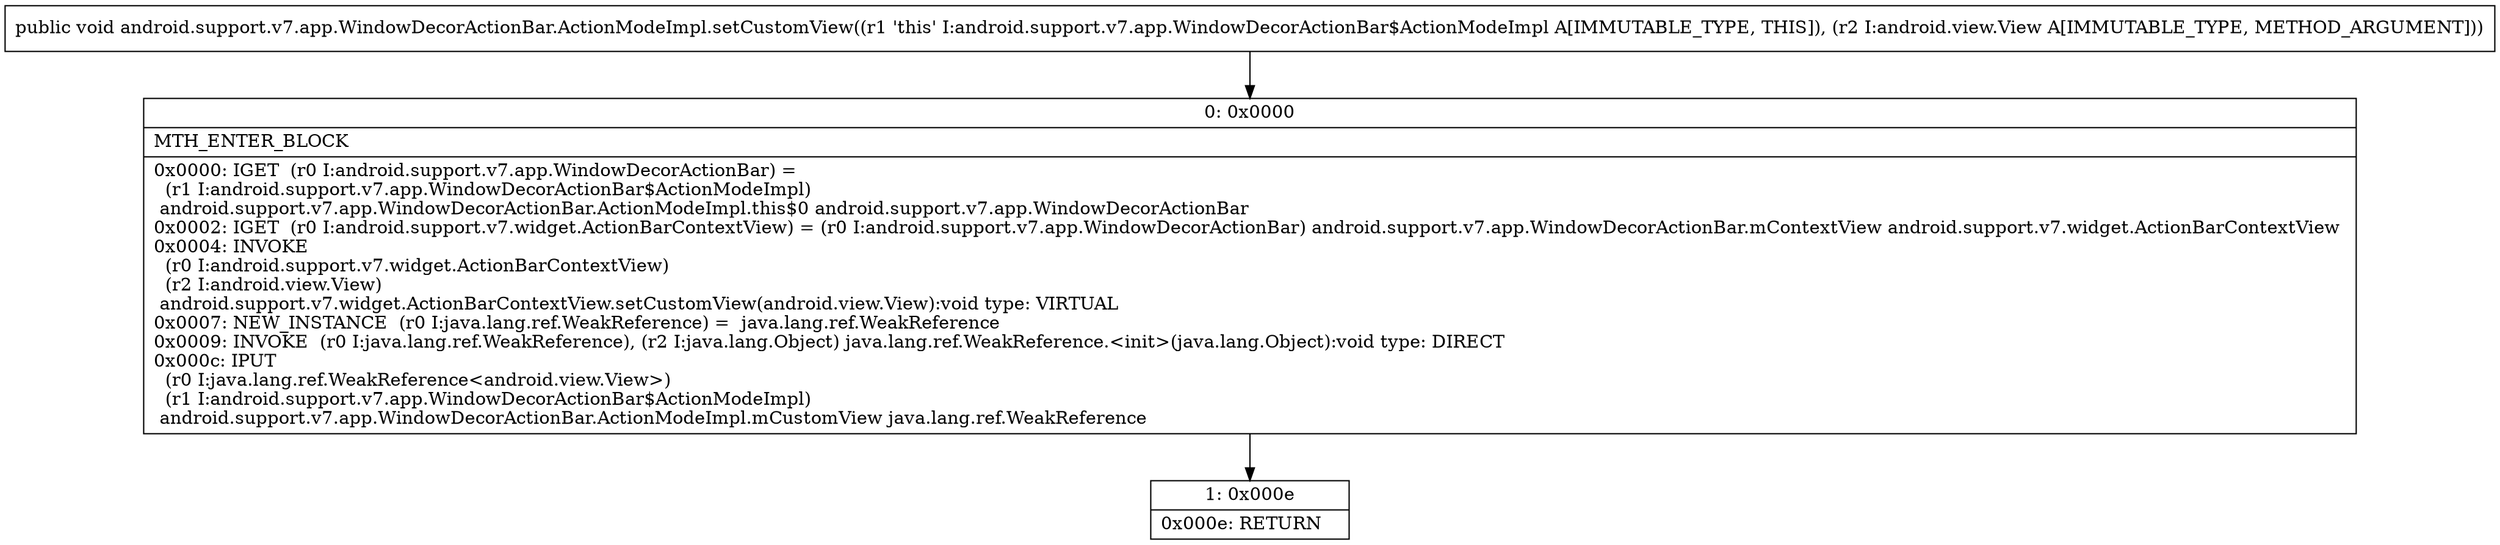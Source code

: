 digraph "CFG forandroid.support.v7.app.WindowDecorActionBar.ActionModeImpl.setCustomView(Landroid\/view\/View;)V" {
Node_0 [shape=record,label="{0\:\ 0x0000|MTH_ENTER_BLOCK\l|0x0000: IGET  (r0 I:android.support.v7.app.WindowDecorActionBar) = \l  (r1 I:android.support.v7.app.WindowDecorActionBar$ActionModeImpl)\l android.support.v7.app.WindowDecorActionBar.ActionModeImpl.this$0 android.support.v7.app.WindowDecorActionBar \l0x0002: IGET  (r0 I:android.support.v7.widget.ActionBarContextView) = (r0 I:android.support.v7.app.WindowDecorActionBar) android.support.v7.app.WindowDecorActionBar.mContextView android.support.v7.widget.ActionBarContextView \l0x0004: INVOKE  \l  (r0 I:android.support.v7.widget.ActionBarContextView)\l  (r2 I:android.view.View)\l android.support.v7.widget.ActionBarContextView.setCustomView(android.view.View):void type: VIRTUAL \l0x0007: NEW_INSTANCE  (r0 I:java.lang.ref.WeakReference) =  java.lang.ref.WeakReference \l0x0009: INVOKE  (r0 I:java.lang.ref.WeakReference), (r2 I:java.lang.Object) java.lang.ref.WeakReference.\<init\>(java.lang.Object):void type: DIRECT \l0x000c: IPUT  \l  (r0 I:java.lang.ref.WeakReference\<android.view.View\>)\l  (r1 I:android.support.v7.app.WindowDecorActionBar$ActionModeImpl)\l android.support.v7.app.WindowDecorActionBar.ActionModeImpl.mCustomView java.lang.ref.WeakReference \l}"];
Node_1 [shape=record,label="{1\:\ 0x000e|0x000e: RETURN   \l}"];
MethodNode[shape=record,label="{public void android.support.v7.app.WindowDecorActionBar.ActionModeImpl.setCustomView((r1 'this' I:android.support.v7.app.WindowDecorActionBar$ActionModeImpl A[IMMUTABLE_TYPE, THIS]), (r2 I:android.view.View A[IMMUTABLE_TYPE, METHOD_ARGUMENT])) }"];
MethodNode -> Node_0;
Node_0 -> Node_1;
}

